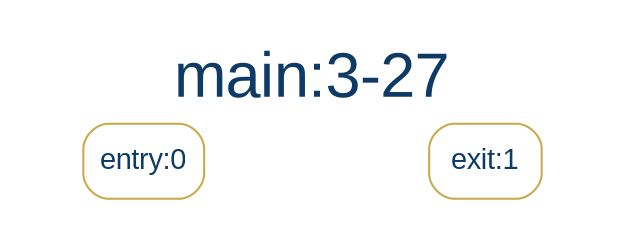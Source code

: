 // main:3-27
digraph "main:3-27" {
    default = "#0D3B66";
    bgcolor = "white";
    color = "#0D3B66";
    fontcolor = "#0D3B66";
    fontname = "arial";
    shape = "ellipse";
    nodesep = "1.5";
    margin = "0.5, 0.2";
    labelloc="t";
    label="main:3-27";
    fontsize=30
    node [color = "#0D3B66", fontcolor = "#0D3B66", fontname = "arial", style = "rounded"];
    0 [label = "entry:0", color = "#C6AC4D", fontcolor = "#0D3B66", fontname = "arial", style = "rounded", shape = "box"];
    1 [label = "exit:1", color = "#C6AC4D", fontcolor = "#0D3B66", fontname = "arial", style = "rounded", shape = "box"];
    
    // Conditional edges
    edge [color = "#F95738", fontcolor = "#F95738", fontname = "arial italic", style = "dashed"];
}